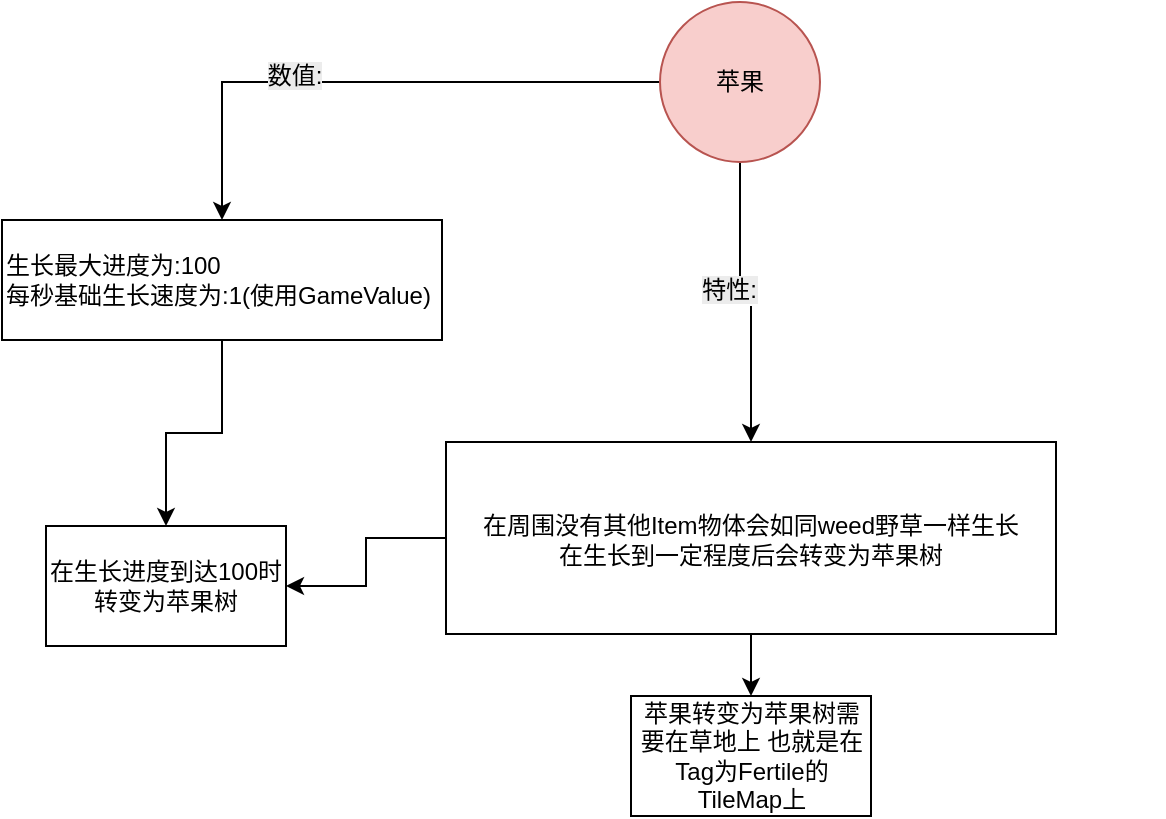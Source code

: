 <mxfile version="26.2.15" pages="2">
  <diagram id="8yKRzX55yw8iAQM8X-Ct" name="苹果">
    <mxGraphModel dx="1072" dy="636" grid="0" gridSize="10" guides="1" tooltips="1" connect="1" arrows="1" fold="1" page="1" pageScale="1" pageWidth="827" pageHeight="1169" math="0" shadow="0">
      <root>
        <mxCell id="0" />
        <mxCell id="1" parent="0" />
        <mxCell id="dYx-z53MeqwJ_cPxLfN_-7" style="edgeStyle=orthogonalEdgeStyle;rounded=0;orthogonalLoop=1;jettySize=auto;html=1;" edge="1" parent="1" source="dYx-z53MeqwJ_cPxLfN_-1" target="dYx-z53MeqwJ_cPxLfN_-8">
          <mxGeometry relative="1" as="geometry">
            <mxPoint x="601.0" y="46" as="targetPoint" />
          </mxGeometry>
        </mxCell>
        <mxCell id="dYx-z53MeqwJ_cPxLfN_-18" value="&lt;span style=&quot;font-size: 12px; text-wrap-mode: wrap; background-color: rgb(236, 236, 236);&quot;&gt;特性:&lt;/span&gt;&lt;span style=&quot;color: light-dark(rgb(0, 0, 0), rgb(255, 255, 255)); text-wrap-mode: wrap; background-color: transparent; font-family: &amp;quot;Times New Roman&amp;quot;; font-size: 7pt; text-indent: -18pt;&quot;&gt;&amp;nbsp; &amp;nbsp;&amp;nbsp;&lt;/span&gt;" style="edgeLabel;html=1;align=center;verticalAlign=middle;resizable=0;points=[];" vertex="1" connectable="0" parent="dYx-z53MeqwJ_cPxLfN_-7">
          <mxGeometry x="-0.123" y="-1" relative="1" as="geometry">
            <mxPoint as="offset" />
          </mxGeometry>
        </mxCell>
        <mxCell id="dYx-z53MeqwJ_cPxLfN_-16" style="edgeStyle=orthogonalEdgeStyle;rounded=0;orthogonalLoop=1;jettySize=auto;html=1;" edge="1" parent="1" source="dYx-z53MeqwJ_cPxLfN_-1" target="dYx-z53MeqwJ_cPxLfN_-12">
          <mxGeometry relative="1" as="geometry" />
        </mxCell>
        <mxCell id="dYx-z53MeqwJ_cPxLfN_-17" value="&lt;div style=&quot;font-size: 12px; text-align: left; background-color: rgb(236, 236, 236);&quot;&gt;数值:&lt;/div&gt;&lt;div&gt;&lt;br&gt;&lt;/div&gt;&lt;span style=&quot;font-size: 12px; text-align: left; background-color: rgb(236, 236, 236);&quot;&gt;&lt;/span&gt;" style="edgeLabel;html=1;align=center;verticalAlign=middle;resizable=0;points=[];" vertex="1" connectable="0" parent="dYx-z53MeqwJ_cPxLfN_-16">
          <mxGeometry x="0.27" y="3" relative="1" as="geometry">
            <mxPoint as="offset" />
          </mxGeometry>
        </mxCell>
        <mxCell id="dYx-z53MeqwJ_cPxLfN_-1" value="苹果" style="ellipse;whiteSpace=wrap;html=1;aspect=fixed;fillColor=#f8cecc;strokeColor=#b85450;" vertex="1" parent="1">
          <mxGeometry x="383" y="136" width="80" height="80" as="geometry" />
        </mxCell>
        <mxCell id="dYx-z53MeqwJ_cPxLfN_-22" style="edgeStyle=orthogonalEdgeStyle;rounded=0;orthogonalLoop=1;jettySize=auto;html=1;" edge="1" parent="1" source="dYx-z53MeqwJ_cPxLfN_-12" target="dYx-z53MeqwJ_cPxLfN_-21">
          <mxGeometry relative="1" as="geometry" />
        </mxCell>
        <mxCell id="dYx-z53MeqwJ_cPxLfN_-12" value="&lt;div&gt;&lt;span style=&quot;background-color: transparent; color: light-dark(rgb(0, 0, 0), rgb(255, 255, 255));&quot;&gt;生长最大进度为:100&lt;/span&gt;&lt;/div&gt;&lt;div&gt;每秒基础生长速度为:1(使用GameValue)&lt;/div&gt;" style="rounded=0;html=1;align=left;horizontal=1;" vertex="1" parent="1">
          <mxGeometry x="54" y="245" width="220" height="60" as="geometry" />
        </mxCell>
        <mxCell id="dYx-z53MeqwJ_cPxLfN_-15" value="" style="group" vertex="1" connectable="0" parent="1">
          <mxGeometry x="276" y="356" width="359" height="183" as="geometry" />
        </mxCell>
        <mxCell id="dYx-z53MeqwJ_cPxLfN_-10" style="edgeStyle=orthogonalEdgeStyle;rounded=0;orthogonalLoop=1;jettySize=auto;html=1;" edge="1" parent="dYx-z53MeqwJ_cPxLfN_-15" source="dYx-z53MeqwJ_cPxLfN_-8" target="dYx-z53MeqwJ_cPxLfN_-9">
          <mxGeometry relative="1" as="geometry" />
        </mxCell>
        <mxCell id="dYx-z53MeqwJ_cPxLfN_-8" value="&lt;span style=&quot;font-family: &amp;quot;Times New Roman&amp;quot;; font-size: 7pt; background-color: transparent; color: light-dark(rgb(0, 0, 0), rgb(255, 255, 255)); text-indent: -18pt;&quot;&gt;&amp;nbsp;&lt;/span&gt;&lt;div&gt;&lt;span style=&quot;text-indent: -18pt; background-color: transparent; color: light-dark(rgb(0, 0, 0), rgb(255, 255, 255));&quot;&gt;在周围没有其他&lt;/span&gt;&lt;span style=&quot;text-indent: -18pt; background-color: transparent; color: light-dark(rgb(0, 0, 0), rgb(255, 255, 255));&quot; lang=&quot;EN-US&quot;&gt;Item&lt;/span&gt;&lt;span style=&quot;text-indent: -18pt; background-color: transparent; color: light-dark(rgb(0, 0, 0), rgb(255, 255, 255));&quot;&gt;物体会如同&lt;/span&gt;&lt;span style=&quot;text-indent: -18pt; background-color: transparent; color: light-dark(rgb(0, 0, 0), rgb(255, 255, 255));&quot; lang=&quot;EN-US&quot;&gt;weed&lt;/span&gt;&lt;span style=&quot;text-indent: -18pt; background-color: transparent; color: light-dark(rgb(0, 0, 0), rgb(255, 255, 255));&quot;&gt;野草一样生长&lt;/span&gt;&lt;/div&gt;&lt;div&gt;&lt;span style=&quot;text-indent: -18pt; background-color: transparent; color: light-dark(rgb(0, 0, 0), rgb(255, 255, 255));&quot;&gt;在生长到一定程度后会转变为苹果树&lt;/span&gt;&lt;br&gt;&lt;p style=&quot;margin-left:18.0pt;mso-add-space:auto;&lt;br/&gt;text-indent:-18.0pt;mso-list:l0 level1 lfo1&quot; class=&quot;MsoListParagraph&quot;&gt;&lt;span lang=&quot;EN-US&quot;&gt;&lt;/span&gt;&lt;/p&gt;&lt;/div&gt;" style="rounded=0;whiteSpace=wrap;html=1;" vertex="1" parent="dYx-z53MeqwJ_cPxLfN_-15">
          <mxGeometry width="305" height="96" as="geometry" />
        </mxCell>
        <mxCell id="dYx-z53MeqwJ_cPxLfN_-9" value="苹果转变为苹果树需要在草地上 也就是在Tag为Fertile的TileMap上" style="rounded=0;whiteSpace=wrap;html=1;" vertex="1" parent="dYx-z53MeqwJ_cPxLfN_-15">
          <mxGeometry x="92.5" y="127" width="120" height="60" as="geometry" />
        </mxCell>
        <mxCell id="dYx-z53MeqwJ_cPxLfN_-21" value="在生长进度到达100时转变为苹果树" style="rounded=0;whiteSpace=wrap;html=1;" vertex="1" parent="1">
          <mxGeometry x="76" y="398" width="120" height="60" as="geometry" />
        </mxCell>
        <mxCell id="dYx-z53MeqwJ_cPxLfN_-23" style="edgeStyle=orthogonalEdgeStyle;rounded=0;orthogonalLoop=1;jettySize=auto;html=1;" edge="1" parent="1" source="dYx-z53MeqwJ_cPxLfN_-8" target="dYx-z53MeqwJ_cPxLfN_-21">
          <mxGeometry relative="1" as="geometry" />
        </mxCell>
      </root>
    </mxGraphModel>
  </diagram>
  <diagram id="hmaHnve6Dc4FckPYXfk5" name="苹果树">
    <mxGraphModel dx="2122" dy="768" grid="1" gridSize="10" guides="1" tooltips="1" connect="1" arrows="1" fold="1" page="1" pageScale="1" pageWidth="827" pageHeight="1169" math="0" shadow="0">
      <root>
        <mxCell id="0" />
        <mxCell id="1" parent="0" />
        <mxCell id="p4ktpzRXvJhZHv-Aj7Tn-3" value="--枚举 生长阶段{幼年,生长,成熟}&lt;div&gt;--最大生长值:300(GV)&lt;/div&gt;&lt;div&gt;--特殊生长点:0-100(GV) 100-200 200-300&lt;/div&gt;&lt;div&gt;--生长速度:1单位/秒 (GV);&lt;/div&gt;&lt;div&gt;--当前生长进度;&lt;/div&gt;&lt;div&gt;&lt;br&gt;&lt;/div&gt;&lt;div&gt;--当前生产进度:&lt;/div&gt;&lt;div&gt;--最大生产进度:200(GV)&lt;/div&gt;&lt;div&gt;--生产速度:1单位每秒(GV)&lt;/div&gt;&lt;div&gt;--生产进度点:列表&amp;lt;float,Loot&amp;gt;&amp;nbsp;&lt;/div&gt;" style="rounded=0;html=1;align=left;" vertex="1" parent="1">
          <mxGeometry x="-70" y="365" width="250" height="220" as="geometry" />
        </mxCell>
        <mxCell id="p4ktpzRXvJhZHv-Aj7Tn-4" value="" style="group" vertex="1" connectable="0" parent="1">
          <mxGeometry x="340" y="150" width="180" height="270" as="geometry" />
        </mxCell>
        <mxCell id="p4ktpzRXvJhZHv-Aj7Tn-1" value="" style="rounded=0;whiteSpace=wrap;html=1;fillColor=#ffe6cc;strokeColor=#d79b00;" vertex="1" parent="p4ktpzRXvJhZHv-Aj7Tn-4">
          <mxGeometry x="90" y="120" width="20" height="150" as="geometry" />
        </mxCell>
        <mxCell id="p4ktpzRXvJhZHv-Aj7Tn-2" value="" style="ellipse;shape=cloud;whiteSpace=wrap;html=1;fillColor=#d5e8d4;strokeColor=#82b366;" vertex="1" parent="p4ktpzRXvJhZHv-Aj7Tn-4">
          <mxGeometry width="180" height="160" as="geometry" />
        </mxCell>
        <mxCell id="p4ktpzRXvJhZHv-Aj7Tn-5" style="edgeStyle=orthogonalEdgeStyle;rounded=0;orthogonalLoop=1;jettySize=auto;html=1;" edge="1" parent="1" source="p4ktpzRXvJhZHv-Aj7Tn-2" target="p4ktpzRXvJhZHv-Aj7Tn-3">
          <mxGeometry relative="1" as="geometry" />
        </mxCell>
        <mxCell id="p4ktpzRXvJhZHv-Aj7Tn-6" value="数值" style="edgeLabel;html=1;align=center;verticalAlign=middle;resizable=0;points=[];" vertex="1" connectable="0" parent="p4ktpzRXvJhZHv-Aj7Tn-5">
          <mxGeometry x="-0.567" y="3" relative="1" as="geometry">
            <mxPoint as="offset" />
          </mxGeometry>
        </mxCell>
        <mxCell id="p4ktpzRXvJhZHv-Aj7Tn-8" style="edgeStyle=orthogonalEdgeStyle;rounded=0;orthogonalLoop=1;jettySize=auto;html=1;" edge="1" parent="1" source="p4ktpzRXvJhZHv-Aj7Tn-7" target="p4ktpzRXvJhZHv-Aj7Tn-1">
          <mxGeometry relative="1" as="geometry" />
        </mxCell>
        <mxCell id="p4ktpzRXvJhZHv-Aj7Tn-16" value="方法" style="edgeLabel;html=1;align=center;verticalAlign=middle;resizable=0;points=[];" vertex="1" connectable="0" parent="p4ktpzRXvJhZHv-Aj7Tn-8">
          <mxGeometry x="-0.665" y="-1" relative="1" as="geometry">
            <mxPoint as="offset" />
          </mxGeometry>
        </mxCell>
        <mxCell id="p4ktpzRXvJhZHv-Aj7Tn-15" style="edgeStyle=orthogonalEdgeStyle;rounded=0;orthogonalLoop=1;jettySize=auto;html=1;" edge="1" parent="1" source="p4ktpzRXvJhZHv-Aj7Tn-7" target="p4ktpzRXvJhZHv-Aj7Tn-12">
          <mxGeometry relative="1" as="geometry" />
        </mxCell>
        <mxCell id="p4ktpzRXvJhZHv-Aj7Tn-7" value="生长阶段不同&lt;div&gt;树将会切换不同的缩放&lt;/div&gt;" style="rounded=0;html=1;" vertex="1" parent="1">
          <mxGeometry x="170" y="610" width="120" height="60" as="geometry" />
        </mxCell>
        <mxCell id="p4ktpzRXvJhZHv-Aj7Tn-12" value="1 幼年:0.25&lt;div&gt;2 生长:0.5&lt;/div&gt;&lt;div&gt;3 成熟:1.0&lt;/div&gt;" style="rounded=0;html=1;align=left;" vertex="1" parent="1">
          <mxGeometry x="140" y="730" width="180" height="100" as="geometry" />
        </mxCell>
        <mxCell id="p4ktpzRXvJhZHv-Aj7Tn-19" style="edgeStyle=orthogonalEdgeStyle;rounded=0;orthogonalLoop=1;jettySize=auto;html=1;" edge="1" parent="1" source="p4ktpzRXvJhZHv-Aj7Tn-18" target="p4ktpzRXvJhZHv-Aj7Tn-2">
          <mxGeometry relative="1" as="geometry" />
        </mxCell>
        <mxCell id="p4ktpzRXvJhZHv-Aj7Tn-20" value="方法" style="edgeLabel;html=1;align=center;verticalAlign=middle;resizable=0;points=[];" vertex="1" connectable="0" parent="p4ktpzRXvJhZHv-Aj7Tn-19">
          <mxGeometry x="-0.635" y="-7" relative="1" as="geometry">
            <mxPoint as="offset" />
          </mxGeometry>
        </mxCell>
        <mxCell id="p4ktpzRXvJhZHv-Aj7Tn-24" style="edgeStyle=orthogonalEdgeStyle;rounded=0;orthogonalLoop=1;jettySize=auto;html=1;" edge="1" parent="1" source="p4ktpzRXvJhZHv-Aj7Tn-18" target="p4ktpzRXvJhZHv-Aj7Tn-23">
          <mxGeometry relative="1" as="geometry" />
        </mxCell>
        <mxCell id="p4ktpzRXvJhZHv-Aj7Tn-18" value="--生产进度大于生产进度点时生产出对应的物品&lt;div&gt;&lt;br&gt;&lt;/div&gt;" style="rounded=0;html=1;align=left;" vertex="1" parent="1">
          <mxGeometry x="610" y="500" width="180" height="100" as="geometry" />
        </mxCell>
        <mxCell id="p4ktpzRXvJhZHv-Aj7Tn-23" value="不同基因的生产进度点不一样" style="rounded=0;html=1;align=left;" vertex="1" parent="1">
          <mxGeometry x="920" y="500" width="180" height="100" as="geometry" />
        </mxCell>
      </root>
    </mxGraphModel>
  </diagram>
</mxfile>
